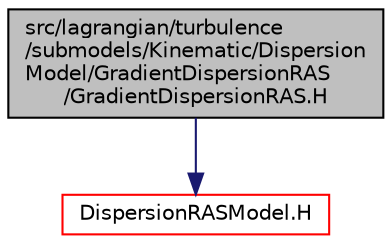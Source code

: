 digraph "src/lagrangian/turbulence/submodels/Kinematic/DispersionModel/GradientDispersionRAS/GradientDispersionRAS.H"
{
  bgcolor="transparent";
  edge [fontname="Helvetica",fontsize="10",labelfontname="Helvetica",labelfontsize="10"];
  node [fontname="Helvetica",fontsize="10",shape=record];
  Node1 [label="src/lagrangian/turbulence\l/submodels/Kinematic/Dispersion\lModel/GradientDispersionRAS\l/GradientDispersionRAS.H",height=0.2,width=0.4,color="black", fillcolor="grey75", style="filled", fontcolor="black"];
  Node1 -> Node2 [color="midnightblue",fontsize="10",style="solid",fontname="Helvetica"];
  Node2 [label="DispersionRASModel.H",height=0.2,width=0.4,color="red",URL="$a07195.html"];
}
